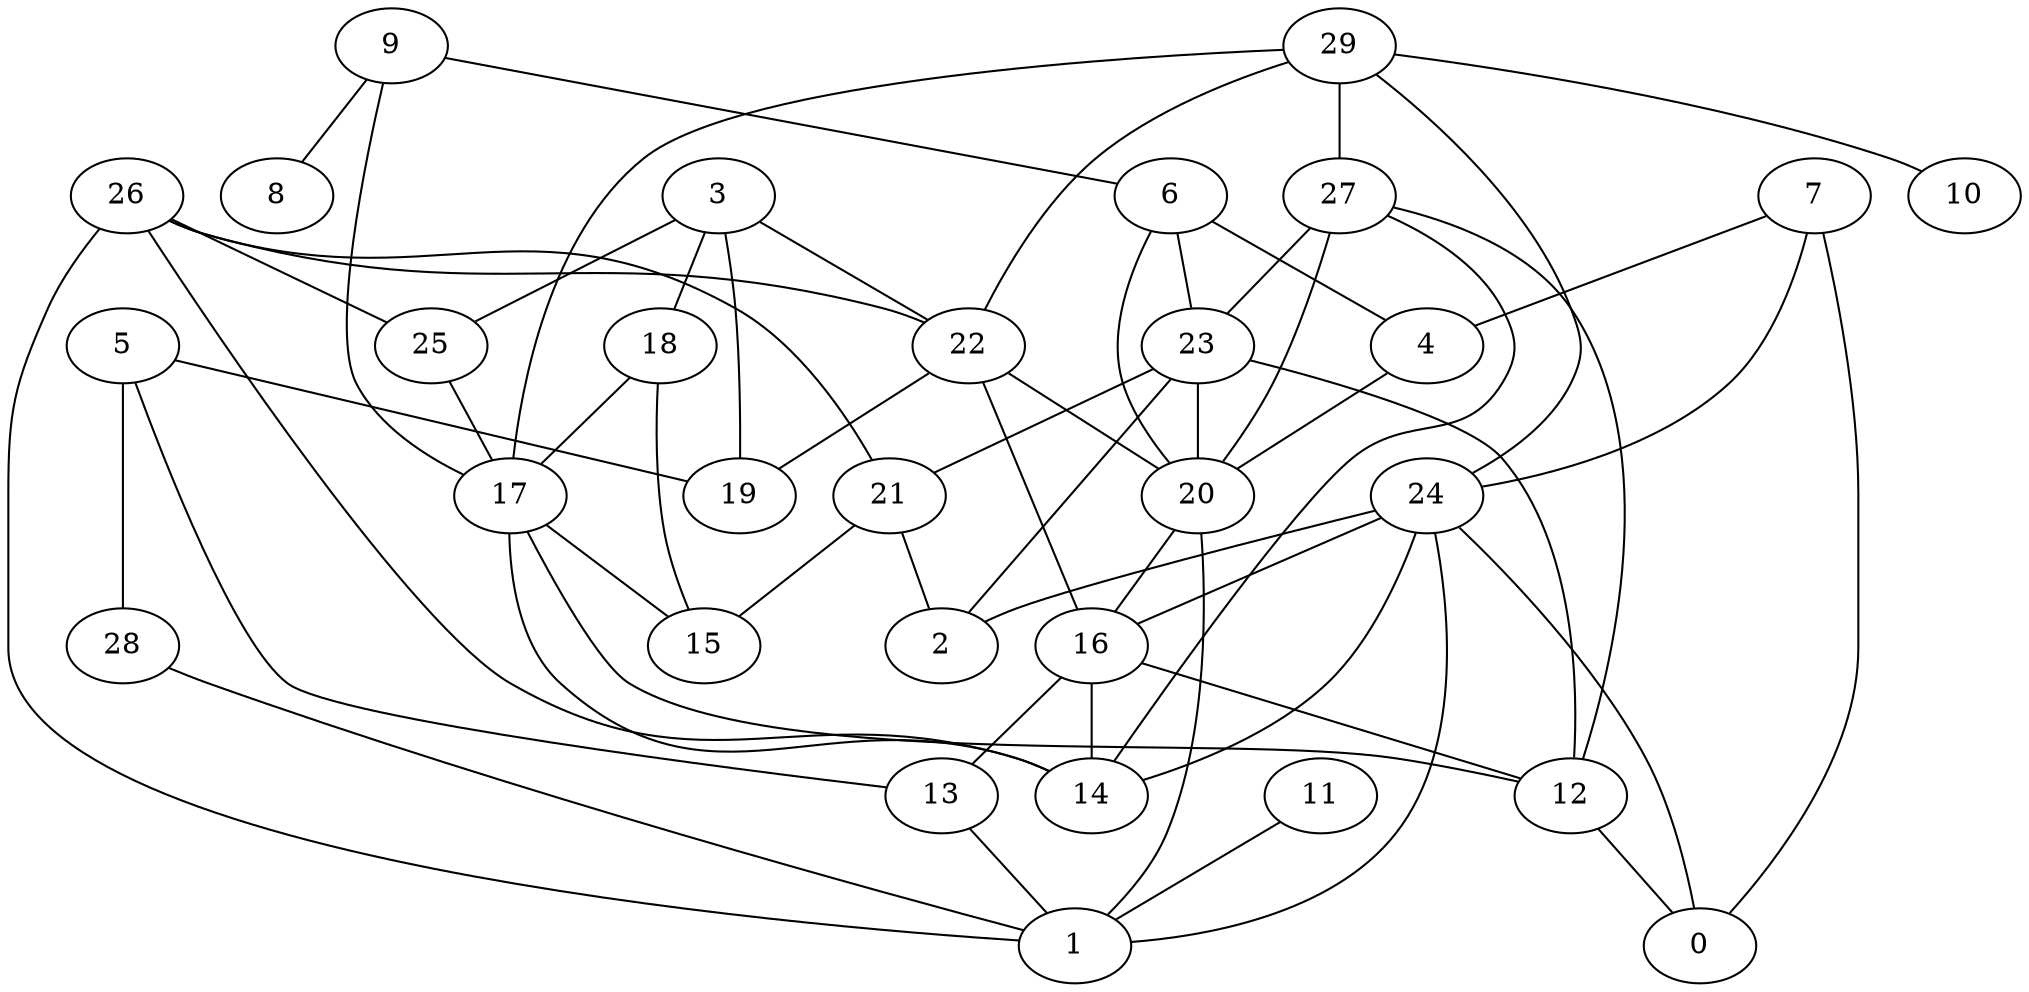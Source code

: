 digraph GG_graph {

subgraph G_graph {
edge [color = black]
"18" -> "15" [dir = none]
"18" -> "17" [dir = none]
"11" -> "1" [dir = none]
"9" -> "8" [dir = none]
"9" -> "17" [dir = none]
"29" -> "10" [dir = none]
"29" -> "22" [dir = none]
"29" -> "24" [dir = none]
"17" -> "12" [dir = none]
"17" -> "14" [dir = none]
"28" -> "1" [dir = none]
"24" -> "1" [dir = none]
"24" -> "0" [dir = none]
"24" -> "14" [dir = none]
"23" -> "2" [dir = none]
"23" -> "12" [dir = none]
"21" -> "15" [dir = none]
"26" -> "14" [dir = none]
"16" -> "13" [dir = none]
"16" -> "12" [dir = none]
"6" -> "20" [dir = none]
"6" -> "23" [dir = none]
"3" -> "25" [dir = none]
"3" -> "19" [dir = none]
"3" -> "18" [dir = none]
"27" -> "12" [dir = none]
"7" -> "4" [dir = none]
"7" -> "24" [dir = none]
"5" -> "28" [dir = none]
"4" -> "20" [dir = none]
"3" -> "22" [dir = none]
"27" -> "20" [dir = none]
"27" -> "23" [dir = none]
"24" -> "16" [dir = none]
"22" -> "16" [dir = none]
"22" -> "19" [dir = none]
"5" -> "13" [dir = none]
"26" -> "25" [dir = none]
"16" -> "14" [dir = none]
"22" -> "20" [dir = none]
"26" -> "21" [dir = none]
"23" -> "21" [dir = none]
"29" -> "27" [dir = none]
"21" -> "2" [dir = none]
"13" -> "1" [dir = none]
"27" -> "14" [dir = none]
"5" -> "19" [dir = none]
"24" -> "2" [dir = none]
"9" -> "6" [dir = none]
"23" -> "20" [dir = none]
"29" -> "17" [dir = none]
"25" -> "17" [dir = none]
"20" -> "16" [dir = none]
"7" -> "0" [dir = none]
"20" -> "1" [dir = none]
"17" -> "15" [dir = none]
"26" -> "1" [dir = none]
"12" -> "0" [dir = none]
"6" -> "4" [dir = none]
"26" -> "22" [dir = none]
}

}
